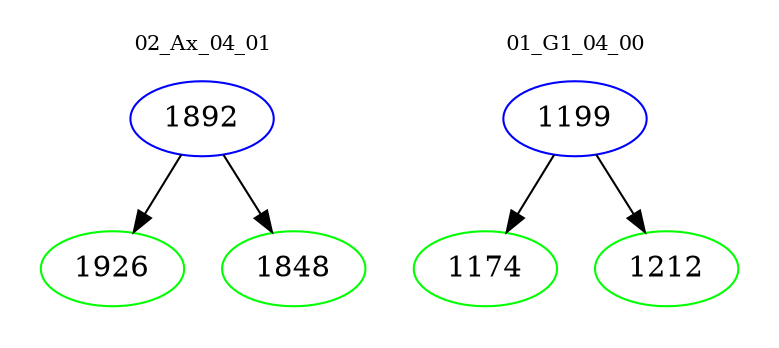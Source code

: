 digraph{
subgraph cluster_0 {
color = white
label = "02_Ax_04_01";
fontsize=10;
T0_1892 [label="1892", color="blue"]
T0_1892 -> T0_1926 [color="black"]
T0_1926 [label="1926", color="green"]
T0_1892 -> T0_1848 [color="black"]
T0_1848 [label="1848", color="green"]
}
subgraph cluster_1 {
color = white
label = "01_G1_04_00";
fontsize=10;
T1_1199 [label="1199", color="blue"]
T1_1199 -> T1_1174 [color="black"]
T1_1174 [label="1174", color="green"]
T1_1199 -> T1_1212 [color="black"]
T1_1212 [label="1212", color="green"]
}
}
